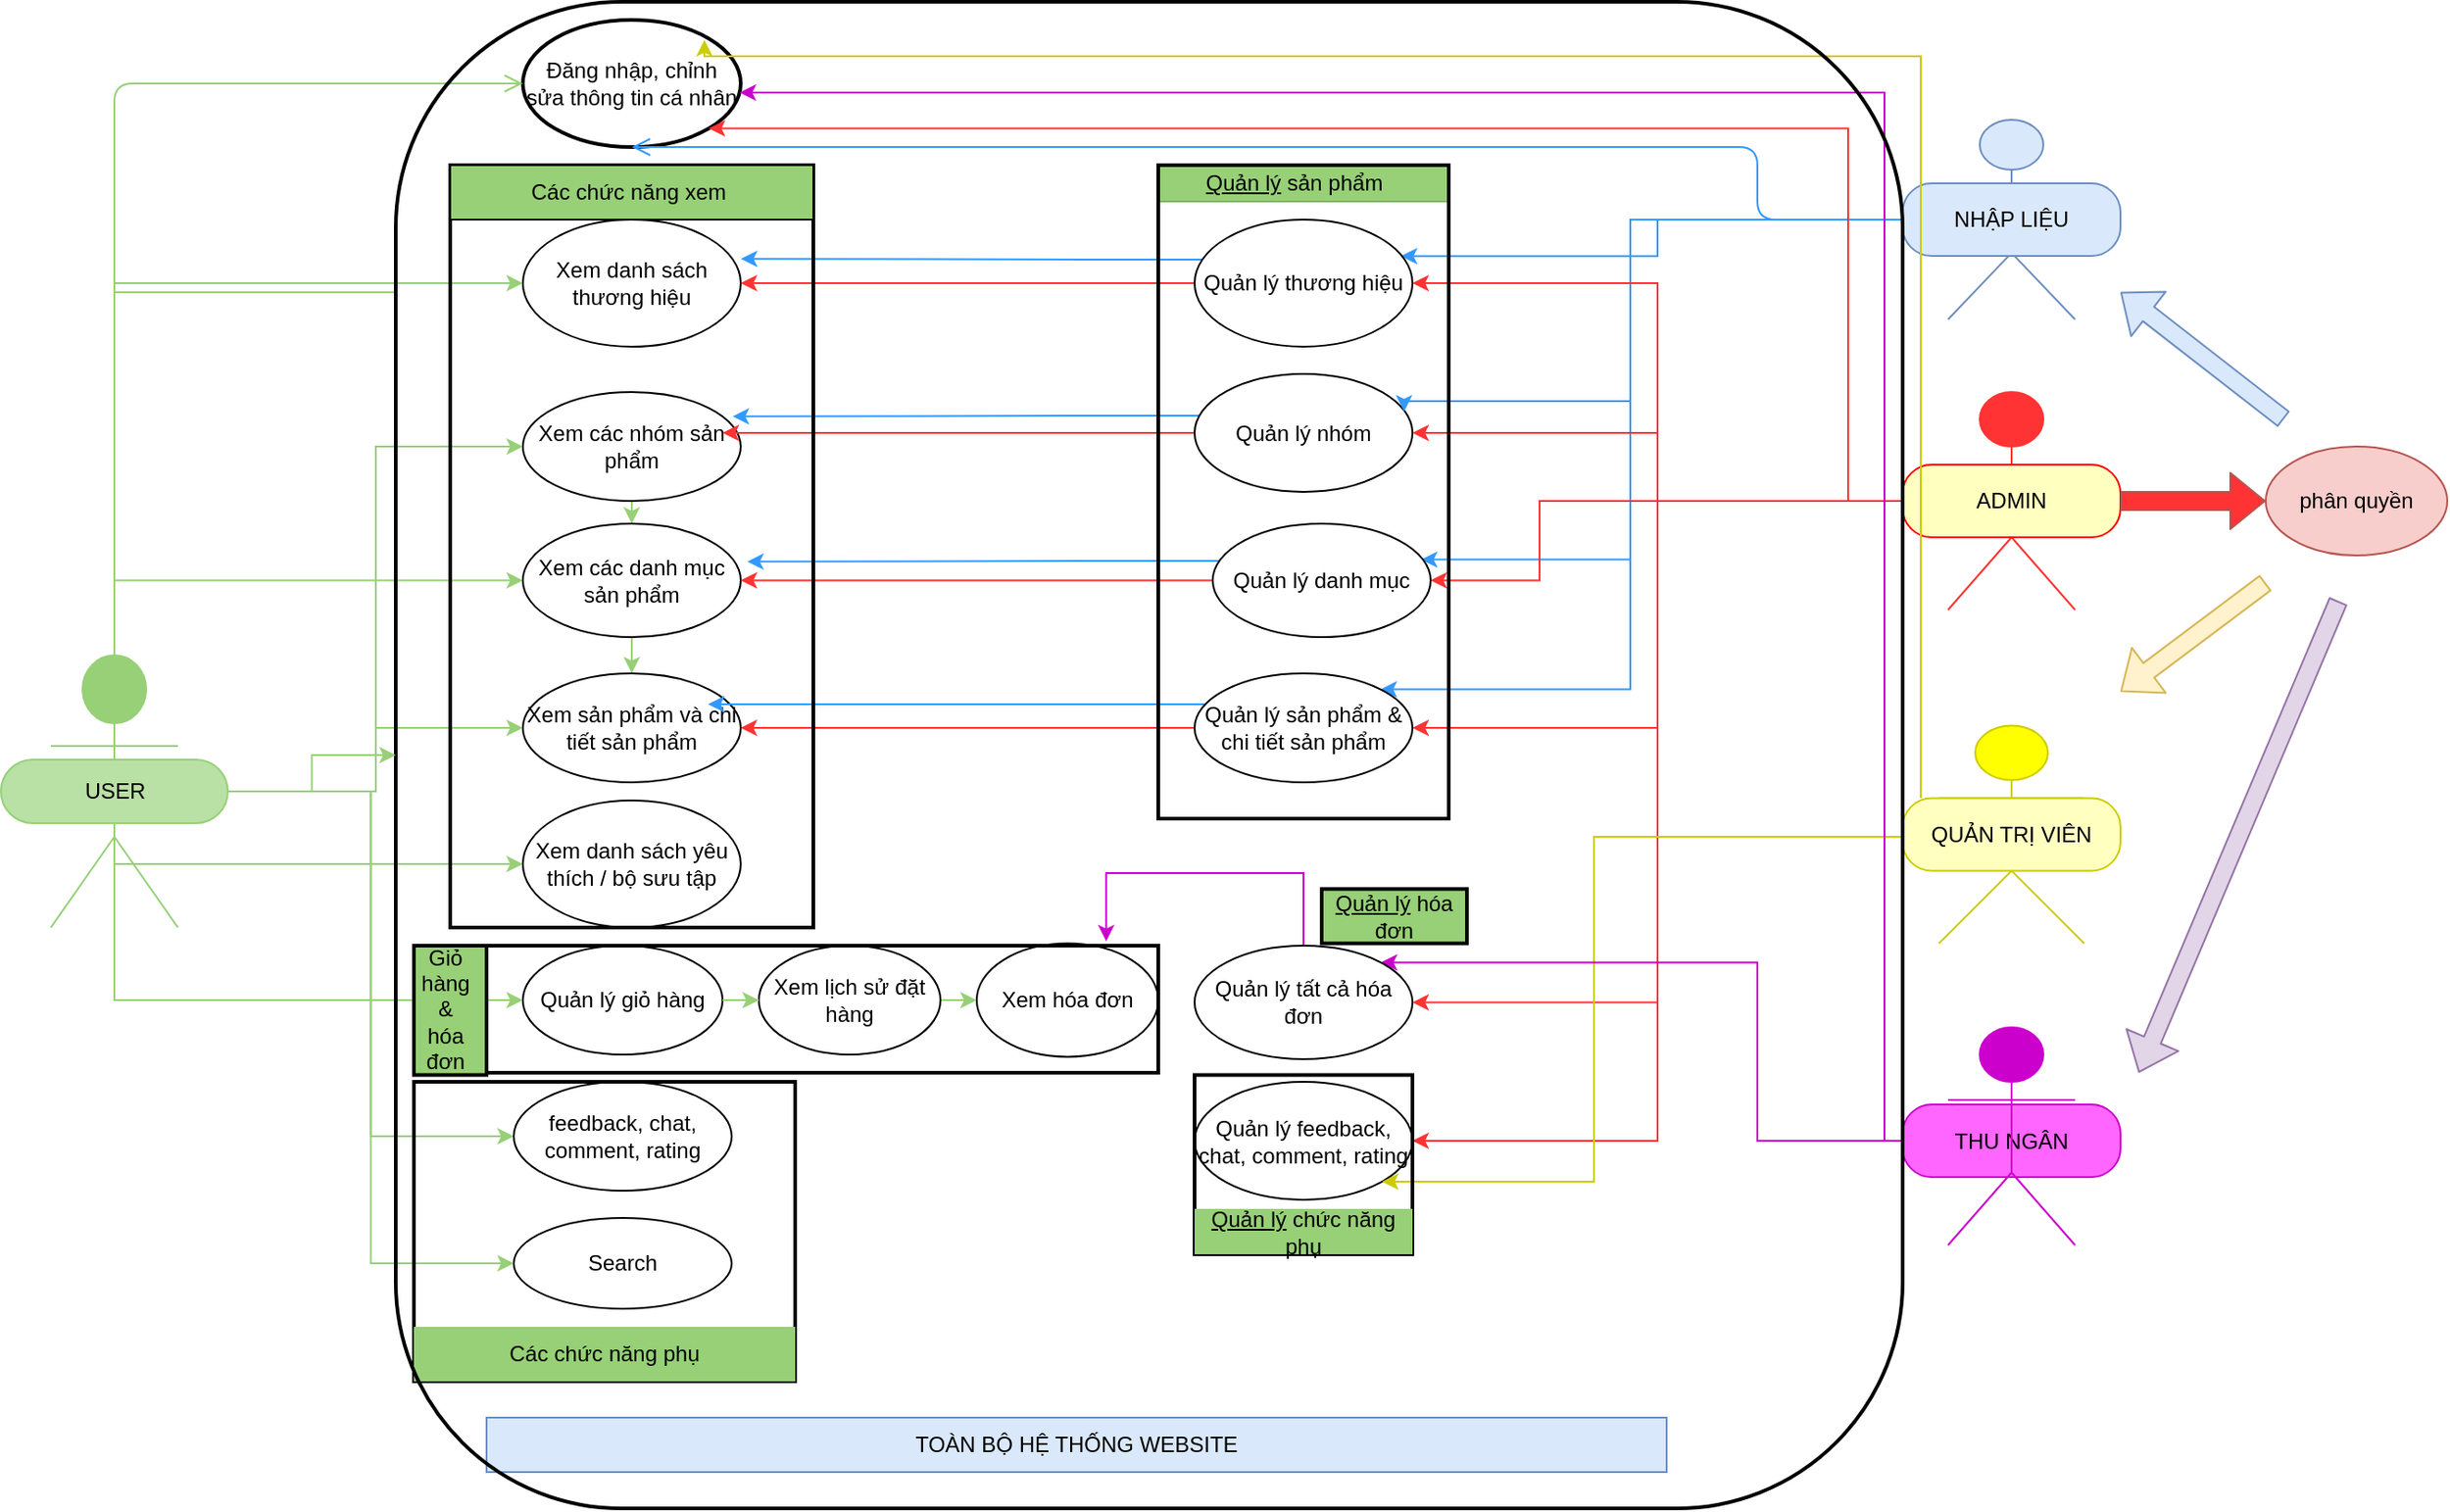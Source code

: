 <mxfile version="13.9.9" type="github">
  <diagram name="Page-1" id="58cdce13-f638-feb5-8d6f-7d28b1aa9fa0">
    <mxGraphModel dx="1730" dy="967" grid="1" gridSize="10" guides="1" tooltips="1" connect="1" arrows="1" fold="1" page="1" pageScale="1" pageWidth="1100" pageHeight="850" background="#ffffff" math="0" shadow="0">
      <root>
        <mxCell id="0" />
        <mxCell id="1" parent="0" />
        <mxCell id="YXsFgzF-AVSC5Jaa6l0Z-1" value="&lt;h1&gt;&lt;br&gt;&lt;/h1&gt;" style="shape=umlActor;verticalLabelPosition=bottom;verticalAlign=top;html=1;outlineConnect=0;strokeColor=#FF3333;fillColor=#FF3333;" parent="1" vertex="1">
          <mxGeometry x="1135" y="235" width="70" height="120" as="geometry" />
        </mxCell>
        <mxCell id="YXsFgzF-AVSC5Jaa6l0Z-2" value="Đăng nhập, chỉnh sửa thông tin cá nhân" style="ellipse;whiteSpace=wrap;html=1;strokeWidth=2;" parent="1" vertex="1">
          <mxGeometry x="350" y="30" width="120" height="70" as="geometry" />
        </mxCell>
        <mxCell id="YXsFgzF-AVSC5Jaa6l0Z-3" value="Xem danh sách thương hiệu" style="ellipse;whiteSpace=wrap;html=1;fillColor=#ffffff;gradientColor=none;" parent="1" vertex="1">
          <mxGeometry x="350" y="140" width="120" height="70" as="geometry" />
        </mxCell>
        <mxCell id="YXsFgzF-AVSC5Jaa6l0Z-47" style="edgeStyle=orthogonalEdgeStyle;rounded=0;orthogonalLoop=1;jettySize=auto;html=1;strokeColor=#97D077;" parent="1" source="YXsFgzF-AVSC5Jaa6l0Z-4" target="YXsFgzF-AVSC5Jaa6l0Z-12" edge="1">
          <mxGeometry relative="1" as="geometry" />
        </mxCell>
        <mxCell id="YXsFgzF-AVSC5Jaa6l0Z-4" value="Xem các nhóm sản phẩm" style="ellipse;whiteSpace=wrap;html=1;fillColor=#ffffff;gradientColor=none;" parent="1" vertex="1">
          <mxGeometry x="350" y="235" width="120" height="60" as="geometry" />
        </mxCell>
        <mxCell id="YXsFgzF-AVSC5Jaa6l0Z-7" value="Xem hóa đơn" style="ellipse;whiteSpace=wrap;html=1;fillColor=#ffffff;gradientColor=none;" parent="1" vertex="1">
          <mxGeometry x="600" y="538.75" width="100" height="62.5" as="geometry" />
        </mxCell>
        <mxCell id="YXsFgzF-AVSC5Jaa6l0Z-51" style="edgeStyle=orthogonalEdgeStyle;rounded=0;orthogonalLoop=1;jettySize=auto;html=1;strokeColor=#97D077;" parent="1" source="YXsFgzF-AVSC5Jaa6l0Z-6" edge="1">
          <mxGeometry relative="1" as="geometry">
            <mxPoint x="600" y="570" as="targetPoint" />
          </mxGeometry>
        </mxCell>
        <mxCell id="YXsFgzF-AVSC5Jaa6l0Z-9" value="Quản lý giỏ hàng" style="ellipse;whiteSpace=wrap;html=1;fillColor=#ffffff;gradientColor=none;" parent="1" vertex="1">
          <mxGeometry x="350" y="540" width="110" height="60" as="geometry" />
        </mxCell>
        <mxCell id="YXsFgzF-AVSC5Jaa6l0Z-49" style="edgeStyle=orthogonalEdgeStyle;rounded=0;orthogonalLoop=1;jettySize=auto;html=1;strokeColor=#97D077;" parent="1" source="YXsFgzF-AVSC5Jaa6l0Z-12" target="YXsFgzF-AVSC5Jaa6l0Z-15" edge="1">
          <mxGeometry relative="1" as="geometry" />
        </mxCell>
        <mxCell id="YXsFgzF-AVSC5Jaa6l0Z-15" value="Xem sản phẩm và chi tiết sản phẩm" style="ellipse;whiteSpace=wrap;html=1;fillColor=#ffffff;gradientColor=none;" parent="1" vertex="1">
          <mxGeometry x="350" y="390" width="120" height="60" as="geometry" />
        </mxCell>
        <mxCell id="YuwS1ptG86MKhvh3QZTZ-34" style="edgeStyle=orthogonalEdgeStyle;rounded=0;orthogonalLoop=1;jettySize=auto;html=1;entryX=0.917;entryY=0.375;entryDx=0;entryDy=0;entryPerimeter=0;strokeColor=#FF3333;" parent="1" source="YXsFgzF-AVSC5Jaa6l0Z-16" target="YXsFgzF-AVSC5Jaa6l0Z-4" edge="1">
          <mxGeometry relative="1" as="geometry" />
        </mxCell>
        <mxCell id="YuwS1ptG86MKhvh3QZTZ-45" style="edgeStyle=orthogonalEdgeStyle;rounded=0;orthogonalLoop=1;jettySize=auto;html=1;entryX=0.963;entryY=0.224;entryDx=0;entryDy=0;entryPerimeter=0;strokeColor=#3399FF;" parent="1" source="YXsFgzF-AVSC5Jaa6l0Z-16" target="YXsFgzF-AVSC5Jaa6l0Z-4" edge="1">
          <mxGeometry relative="1" as="geometry">
            <Array as="points">
              <mxPoint x="650" y="248" />
              <mxPoint x="650" y="248" />
            </Array>
          </mxGeometry>
        </mxCell>
        <mxCell id="YXsFgzF-AVSC5Jaa6l0Z-16" value="Quản lý nhóm" style="ellipse;whiteSpace=wrap;html=1;fillColor=#ffffff;gradientColor=none;" parent="1" vertex="1">
          <mxGeometry x="720" y="225" width="120" height="65" as="geometry" />
        </mxCell>
        <mxCell id="YXsFgzF-AVSC5Jaa6l0Z-20" value="Search" style="ellipse;whiteSpace=wrap;html=1;fillColor=#ffffff;gradientColor=none;" parent="1" vertex="1">
          <mxGeometry x="345" y="690" width="120" height="50" as="geometry" />
        </mxCell>
        <mxCell id="YXsFgzF-AVSC5Jaa6l0Z-22" value="Quản lý feedback, chat, comment, rating" style="ellipse;whiteSpace=wrap;html=1;fillColor=#ffffff;gradientColor=none;" parent="1" vertex="1">
          <mxGeometry x="720" y="615" width="120" height="65" as="geometry" />
        </mxCell>
        <mxCell id="YXsFgzF-AVSC5Jaa6l0Z-23" value="phân quyền" style="ellipse;whiteSpace=wrap;html=1;fillColor=#f8cecc;strokeColor=#b85450;" parent="1" vertex="1">
          <mxGeometry x="1310" y="265" width="100" height="60" as="geometry" />
        </mxCell>
        <mxCell id="YXsFgzF-AVSC5Jaa6l0Z-25" value="&lt;h1&gt;&lt;br&gt;&lt;/h1&gt;" style="shape=umlActor;verticalLabelPosition=bottom;verticalAlign=top;html=1;outlineConnect=0;gradientColor=none;strokeColor=#97D077;fillColor=#97D077;" parent="1" vertex="1">
          <mxGeometry x="90" y="380" width="70" height="150" as="geometry" />
        </mxCell>
        <mxCell id="YXsFgzF-AVSC5Jaa6l0Z-26" value="&lt;h1&gt;&lt;br&gt;&lt;/h1&gt;" style="shape=umlActor;verticalLabelPosition=bottom;verticalAlign=top;html=1;outlineConnect=0;fillColor=#dae8fc;strokeColor=#6c8ebf;" parent="1" vertex="1">
          <mxGeometry x="1135" y="85" width="70" height="110" as="geometry" />
        </mxCell>
        <mxCell id="YXsFgzF-AVSC5Jaa6l0Z-28" value="&lt;h1&gt;&lt;br&gt;&lt;/h1&gt;" style="shape=umlActor;verticalLabelPosition=bottom;verticalAlign=top;html=1;outlineConnect=0;gradientColor=none;fillColor=#FFFF00;strokeColor=#CCCC00;fontColor=#CCCC00;" parent="1" vertex="1">
          <mxGeometry x="1130" y="418.75" width="80" height="120" as="geometry" />
        </mxCell>
        <mxCell id="YXsFgzF-AVSC5Jaa6l0Z-39" style="edgeStyle=orthogonalEdgeStyle;rounded=0;orthogonalLoop=1;jettySize=auto;html=1;strokeColor=#97D077;" parent="1" source="YuwS1ptG86MKhvh3QZTZ-72" target="YXsFgzF-AVSC5Jaa6l0Z-3" edge="1">
          <mxGeometry relative="1" as="geometry">
            <Array as="points">
              <mxPoint x="125" y="180" />
            </Array>
          </mxGeometry>
        </mxCell>
        <mxCell id="YXsFgzF-AVSC5Jaa6l0Z-41" style="edgeStyle=orthogonalEdgeStyle;rounded=0;orthogonalLoop=1;jettySize=auto;html=1;entryX=0;entryY=0.5;entryDx=0;entryDy=0;strokeColor=#97D077;" parent="1" source="YXsFgzF-AVSC5Jaa6l0Z-33" target="YXsFgzF-AVSC5Jaa6l0Z-4" edge="1">
          <mxGeometry relative="1" as="geometry">
            <Array as="points">
              <mxPoint x="269" y="455" />
              <mxPoint x="269" y="265" />
            </Array>
          </mxGeometry>
        </mxCell>
        <mxCell id="YXsFgzF-AVSC5Jaa6l0Z-46" style="edgeStyle=orthogonalEdgeStyle;rounded=0;orthogonalLoop=1;jettySize=auto;html=1;entryX=0;entryY=0.5;entryDx=0;entryDy=0;strokeColor=#97D077;" parent="1" source="YXsFgzF-AVSC5Jaa6l0Z-33" target="YXsFgzF-AVSC5Jaa6l0Z-11" edge="1">
          <mxGeometry relative="1" as="geometry" />
        </mxCell>
        <mxCell id="YXsFgzF-AVSC5Jaa6l0Z-50" style="edgeStyle=orthogonalEdgeStyle;rounded=0;orthogonalLoop=1;jettySize=auto;html=1;entryX=0;entryY=0.5;entryDx=0;entryDy=0;strokeColor=#97D077;" parent="1" source="YXsFgzF-AVSC5Jaa6l0Z-33" target="YXsFgzF-AVSC5Jaa6l0Z-20" edge="1">
          <mxGeometry relative="1" as="geometry" />
        </mxCell>
        <mxCell id="YXsFgzF-AVSC5Jaa6l0Z-68" style="edgeStyle=orthogonalEdgeStyle;rounded=0;orthogonalLoop=1;jettySize=auto;html=1;strokeColor=#97D077;" parent="1" source="YXsFgzF-AVSC5Jaa6l0Z-33" edge="1">
          <mxGeometry relative="1" as="geometry">
            <mxPoint x="350" y="570" as="targetPoint" />
            <Array as="points">
              <mxPoint x="125" y="570" />
            </Array>
          </mxGeometry>
        </mxCell>
        <mxCell id="YXsFgzF-AVSC5Jaa6l0Z-75" style="edgeStyle=orthogonalEdgeStyle;rounded=0;orthogonalLoop=1;jettySize=auto;html=1;entryX=0;entryY=0.5;entryDx=0;entryDy=0;fontColor=#FF00FF;strokeColor=#97D077;" parent="1" source="YXsFgzF-AVSC5Jaa6l0Z-33" target="YXsFgzF-AVSC5Jaa6l0Z-12" edge="1">
          <mxGeometry relative="1" as="geometry">
            <Array as="points">
              <mxPoint x="125" y="339" />
            </Array>
          </mxGeometry>
        </mxCell>
        <mxCell id="YuwS1ptG86MKhvh3QZTZ-40" style="edgeStyle=orthogonalEdgeStyle;rounded=0;orthogonalLoop=1;jettySize=auto;html=1;entryX=0;entryY=0.5;entryDx=0;entryDy=0;strokeColor=#97D077;" parent="1" source="YXsFgzF-AVSC5Jaa6l0Z-33" target="YXsFgzF-AVSC5Jaa6l0Z-15" edge="1">
          <mxGeometry relative="1" as="geometry">
            <Array as="points">
              <mxPoint x="269" y="455" />
              <mxPoint x="269" y="420" />
            </Array>
          </mxGeometry>
        </mxCell>
        <mxCell id="YXsFgzF-AVSC5Jaa6l0Z-33" value="USER" style="rounded=1;whiteSpace=wrap;html=1;arcSize=50;fontColor=#000000;strokeColor=#97D077;fillColor=#B9E0A5;" parent="1" vertex="1">
          <mxGeometry x="62.5" y="437.5" width="125" height="35" as="geometry" />
        </mxCell>
        <mxCell id="YXsFgzF-AVSC5Jaa6l0Z-34" value="" style="edgeStyle=orthogonalEdgeStyle;html=1;verticalAlign=bottom;endArrow=open;endSize=8;entryX=0;entryY=0.5;entryDx=0;entryDy=0;strokeColor=#97D077;" parent="1" source="YXsFgzF-AVSC5Jaa6l0Z-33" target="YXsFgzF-AVSC5Jaa6l0Z-2" edge="1">
          <mxGeometry relative="1" as="geometry">
            <mxPoint x="330" y="90" as="targetPoint" />
            <Array as="points">
              <mxPoint x="125" y="65" />
            </Array>
          </mxGeometry>
        </mxCell>
        <mxCell id="YuwS1ptG86MKhvh3QZTZ-38" style="edgeStyle=orthogonalEdgeStyle;rounded=0;orthogonalLoop=1;jettySize=auto;html=1;entryX=0.947;entryY=0.287;entryDx=0;entryDy=0;entryPerimeter=0;strokeColor=#3399FF;" parent="1" source="YXsFgzF-AVSC5Jaa6l0Z-54" target="YXsFgzF-AVSC5Jaa6l0Z-13" edge="1">
          <mxGeometry relative="1" as="geometry" />
        </mxCell>
        <mxCell id="YuwS1ptG86MKhvh3QZTZ-39" style="edgeStyle=orthogonalEdgeStyle;rounded=0;orthogonalLoop=1;jettySize=auto;html=1;entryX=0.962;entryY=0.319;entryDx=0;entryDy=0;entryPerimeter=0;strokeColor=#3399FF;" parent="1" source="YXsFgzF-AVSC5Jaa6l0Z-54" target="YXsFgzF-AVSC5Jaa6l0Z-16" edge="1">
          <mxGeometry relative="1" as="geometry">
            <Array as="points">
              <mxPoint x="960" y="140" />
              <mxPoint x="960" y="240" />
              <mxPoint x="835" y="240" />
            </Array>
          </mxGeometry>
        </mxCell>
        <mxCell id="YuwS1ptG86MKhvh3QZTZ-42" style="edgeStyle=orthogonalEdgeStyle;rounded=0;orthogonalLoop=1;jettySize=auto;html=1;entryX=0.956;entryY=0.317;entryDx=0;entryDy=0;entryPerimeter=0;strokeColor=#3399FF;" parent="1" source="YXsFgzF-AVSC5Jaa6l0Z-54" target="YXsFgzF-AVSC5Jaa6l0Z-17" edge="1">
          <mxGeometry relative="1" as="geometry">
            <Array as="points">
              <mxPoint x="960" y="140" />
              <mxPoint x="960" y="327" />
            </Array>
          </mxGeometry>
        </mxCell>
        <mxCell id="YuwS1ptG86MKhvh3QZTZ-43" style="edgeStyle=orthogonalEdgeStyle;rounded=0;orthogonalLoop=1;jettySize=auto;html=1;entryX=1;entryY=0;entryDx=0;entryDy=0;strokeColor=#3399FF;" parent="1" source="YXsFgzF-AVSC5Jaa6l0Z-54" target="YXsFgzF-AVSC5Jaa6l0Z-18" edge="1">
          <mxGeometry relative="1" as="geometry">
            <Array as="points">
              <mxPoint x="960" y="140" />
              <mxPoint x="960" y="399" />
            </Array>
          </mxGeometry>
        </mxCell>
        <mxCell id="YXsFgzF-AVSC5Jaa6l0Z-54" value="NHẬP LIỆU" style="rounded=1;whiteSpace=wrap;html=1;arcSize=40;fillColor=#dae8fc;strokeColor=#6c8ebf;" parent="1" vertex="1">
          <mxGeometry x="1110" y="120" width="120" height="40" as="geometry" />
        </mxCell>
        <mxCell id="YXsFgzF-AVSC5Jaa6l0Z-55" value="" style="edgeStyle=orthogonalEdgeStyle;html=1;verticalAlign=bottom;endArrow=open;endSize=8;entryX=0.5;entryY=1;entryDx=0;entryDy=0;strokeColor=#3399FF;" parent="1" source="YXsFgzF-AVSC5Jaa6l0Z-54" target="YXsFgzF-AVSC5Jaa6l0Z-2" edge="1">
          <mxGeometry relative="1" as="geometry">
            <mxPoint x="830" y="140" as="targetPoint" />
            <Array as="points">
              <mxPoint x="1030" y="100" />
            </Array>
          </mxGeometry>
        </mxCell>
        <mxCell id="YuwS1ptG86MKhvh3QZTZ-24" style="edgeStyle=orthogonalEdgeStyle;rounded=0;orthogonalLoop=1;jettySize=auto;html=1;entryX=1;entryY=1;entryDx=0;entryDy=0;strokeColor=#FF3333;" parent="1" source="YXsFgzF-AVSC5Jaa6l0Z-72" target="YXsFgzF-AVSC5Jaa6l0Z-2" edge="1">
          <mxGeometry relative="1" as="geometry">
            <Array as="points">
              <mxPoint x="1080" y="89" />
            </Array>
          </mxGeometry>
        </mxCell>
        <mxCell id="YuwS1ptG86MKhvh3QZTZ-25" style="edgeStyle=orthogonalEdgeStyle;rounded=0;orthogonalLoop=1;jettySize=auto;html=1;entryX=1;entryY=0.5;entryDx=0;entryDy=0;strokeColor=#FF3333;" parent="1" source="YXsFgzF-AVSC5Jaa6l0Z-72" target="YXsFgzF-AVSC5Jaa6l0Z-13" edge="1">
          <mxGeometry relative="1" as="geometry" />
        </mxCell>
        <mxCell id="YuwS1ptG86MKhvh3QZTZ-26" style="edgeStyle=orthogonalEdgeStyle;rounded=0;orthogonalLoop=1;jettySize=auto;html=1;entryX=1;entryY=0.5;entryDx=0;entryDy=0;strokeColor=#FF3333;" parent="1" source="YXsFgzF-AVSC5Jaa6l0Z-72" target="YXsFgzF-AVSC5Jaa6l0Z-16" edge="1">
          <mxGeometry relative="1" as="geometry" />
        </mxCell>
        <mxCell id="YuwS1ptG86MKhvh3QZTZ-27" style="edgeStyle=orthogonalEdgeStyle;rounded=0;orthogonalLoop=1;jettySize=auto;html=1;entryX=1;entryY=0.5;entryDx=0;entryDy=0;strokeColor=#FF3333;" parent="1" source="YXsFgzF-AVSC5Jaa6l0Z-72" target="YXsFgzF-AVSC5Jaa6l0Z-17" edge="1">
          <mxGeometry relative="1" as="geometry">
            <Array as="points">
              <mxPoint x="910" y="295" />
              <mxPoint x="910" y="339" />
            </Array>
          </mxGeometry>
        </mxCell>
        <mxCell id="YuwS1ptG86MKhvh3QZTZ-28" style="edgeStyle=orthogonalEdgeStyle;rounded=0;orthogonalLoop=1;jettySize=auto;html=1;entryX=1;entryY=0.5;entryDx=0;entryDy=0;strokeColor=#FF3333;" parent="1" source="YXsFgzF-AVSC5Jaa6l0Z-72" target="YXsFgzF-AVSC5Jaa6l0Z-18" edge="1">
          <mxGeometry relative="1" as="geometry" />
        </mxCell>
        <mxCell id="YuwS1ptG86MKhvh3QZTZ-29" style="edgeStyle=orthogonalEdgeStyle;rounded=0;orthogonalLoop=1;jettySize=auto;html=1;entryX=1;entryY=0.5;entryDx=0;entryDy=0;strokeColor=#FF3333;" parent="1" source="YXsFgzF-AVSC5Jaa6l0Z-72" target="YXsFgzF-AVSC5Jaa6l0Z-21" edge="1">
          <mxGeometry relative="1" as="geometry" />
        </mxCell>
        <mxCell id="YuwS1ptG86MKhvh3QZTZ-30" style="edgeStyle=orthogonalEdgeStyle;rounded=0;orthogonalLoop=1;jettySize=auto;html=1;entryX=1;entryY=0.5;entryDx=0;entryDy=0;strokeColor=#FF3333;" parent="1" source="YXsFgzF-AVSC5Jaa6l0Z-72" target="YXsFgzF-AVSC5Jaa6l0Z-22" edge="1">
          <mxGeometry relative="1" as="geometry" />
        </mxCell>
        <mxCell id="YXsFgzF-AVSC5Jaa6l0Z-72" value="ADMIN" style="rounded=1;whiteSpace=wrap;html=1;arcSize=40;fontColor=#000000;fillColor=#ffffc0;strokeColor=#ff0000;" parent="1" vertex="1">
          <mxGeometry x="1110" y="275" width="120" height="40" as="geometry" />
        </mxCell>
        <mxCell id="YXsFgzF-AVSC5Jaa6l0Z-97" style="edgeStyle=orthogonalEdgeStyle;rounded=0;orthogonalLoop=1;jettySize=auto;html=1;fontColor=#FF00FF;strokeColor=#CCCC00;" parent="1" source="YXsFgzF-AVSC5Jaa6l0Z-76" target="YXsFgzF-AVSC5Jaa6l0Z-22" edge="1">
          <mxGeometry relative="1" as="geometry">
            <Array as="points">
              <mxPoint x="940" y="480" />
              <mxPoint x="940" y="670" />
            </Array>
          </mxGeometry>
        </mxCell>
        <mxCell id="YXsFgzF-AVSC5Jaa6l0Z-99" style="edgeStyle=orthogonalEdgeStyle;rounded=0;orthogonalLoop=1;jettySize=auto;html=1;strokeColor=#CCCC00;fontColor=#FF00FF;" parent="1" source="YXsFgzF-AVSC5Jaa6l0Z-76" edge="1">
          <mxGeometry relative="1" as="geometry">
            <Array as="points">
              <mxPoint x="1120" y="50" />
              <mxPoint x="450" y="50" />
            </Array>
            <mxPoint x="450" y="41" as="targetPoint" />
          </mxGeometry>
        </mxCell>
        <mxCell id="YXsFgzF-AVSC5Jaa6l0Z-76" value="QUẢN TRỊ VIÊN" style="rounded=1;whiteSpace=wrap;html=1;arcSize=40;fontColor=#000000;fillColor=#ffffc0;strokeColor=#CCCC00;" parent="1" vertex="1">
          <mxGeometry x="1110" y="458.75" width="120" height="40" as="geometry" />
        </mxCell>
        <mxCell id="YuwS1ptG86MKhvh3QZTZ-41" style="edgeStyle=orthogonalEdgeStyle;rounded=0;orthogonalLoop=1;jettySize=auto;html=1;entryX=1;entryY=0;entryDx=0;entryDy=0;strokeColor=#CC00CC;" parent="1" source="YXsFgzF-AVSC5Jaa6l0Z-78" target="YXsFgzF-AVSC5Jaa6l0Z-21" edge="1">
          <mxGeometry relative="1" as="geometry">
            <Array as="points">
              <mxPoint x="1030" y="549" />
            </Array>
          </mxGeometry>
        </mxCell>
        <mxCell id="YXsFgzF-AVSC5Jaa6l0Z-78" value="THU NGÂN" style="rounded=1;whiteSpace=wrap;html=1;arcSize=40;fontColor=#000000;strokeColor=#CC00CC;fillColor=#FF66FF;" parent="1" vertex="1">
          <mxGeometry x="1110" y="627.5" width="120" height="40" as="geometry" />
        </mxCell>
        <mxCell id="YXsFgzF-AVSC5Jaa6l0Z-29" value="&lt;h1&gt;&lt;br&gt;&lt;/h1&gt;" style="shape=umlActor;verticalLabelPosition=bottom;verticalAlign=top;html=1;outlineConnect=0;gradientColor=none;fontColor=#FF00FF;strokeColor=#CC00CC;fillColor=#CC00CC;" parent="1" vertex="1">
          <mxGeometry x="1135" y="585" width="70" height="120" as="geometry" />
        </mxCell>
        <mxCell id="YXsFgzF-AVSC5Jaa6l0Z-101" style="edgeStyle=orthogonalEdgeStyle;rounded=0;orthogonalLoop=1;jettySize=auto;html=1;fontColor=#FF00FF;strokeColor=#CC00CC;" parent="1" source="YXsFgzF-AVSC5Jaa6l0Z-78" target="YXsFgzF-AVSC5Jaa6l0Z-2" edge="1">
          <mxGeometry relative="1" as="geometry">
            <mxPoint x="1060" y="760.0" as="sourcePoint" />
            <mxPoint x="464.21" y="70.0" as="targetPoint" />
            <Array as="points">
              <mxPoint x="1100" y="648" />
              <mxPoint x="1100" y="70" />
            </Array>
          </mxGeometry>
        </mxCell>
        <mxCell id="YuwS1ptG86MKhvh3QZTZ-33" style="edgeStyle=orthogonalEdgeStyle;rounded=0;orthogonalLoop=1;jettySize=auto;html=1;entryX=1;entryY=0.5;entryDx=0;entryDy=0;strokeColor=#FF3333;" parent="1" source="YXsFgzF-AVSC5Jaa6l0Z-13" target="YXsFgzF-AVSC5Jaa6l0Z-3" edge="1">
          <mxGeometry relative="1" as="geometry" />
        </mxCell>
        <mxCell id="YuwS1ptG86MKhvh3QZTZ-44" style="edgeStyle=orthogonalEdgeStyle;rounded=0;orthogonalLoop=1;jettySize=auto;html=1;entryX=1.001;entryY=0.308;entryDx=0;entryDy=0;entryPerimeter=0;strokeColor=#3399FF;" parent="1" source="YXsFgzF-AVSC5Jaa6l0Z-13" target="YXsFgzF-AVSC5Jaa6l0Z-3" edge="1">
          <mxGeometry relative="1" as="geometry">
            <Array as="points">
              <mxPoint x="660" y="162" />
              <mxPoint x="660" y="162" />
            </Array>
          </mxGeometry>
        </mxCell>
        <mxCell id="YXsFgzF-AVSC5Jaa6l0Z-13" value="Quản lý thương hiệu" style="ellipse;whiteSpace=wrap;html=1;fillColor=#ffffff;gradientColor=none;" parent="1" vertex="1">
          <mxGeometry x="720" y="140" width="120" height="70" as="geometry" />
        </mxCell>
        <mxCell id="YXsFgzF-AVSC5Jaa6l0Z-12" value="Xem các danh mục sản phẩm" style="ellipse;whiteSpace=wrap;html=1;fillColor=#ffffff;gradientColor=none;" parent="1" vertex="1">
          <mxGeometry x="350" y="307.5" width="120" height="62.5" as="geometry" />
        </mxCell>
        <mxCell id="YuwS1ptG86MKhvh3QZTZ-9" style="edgeStyle=orthogonalEdgeStyle;rounded=0;orthogonalLoop=1;jettySize=auto;html=1;entryX=0;entryY=0.5;entryDx=0;entryDy=0;strokeColor=#97D077;" parent="1" source="YXsFgzF-AVSC5Jaa6l0Z-33" target="YXsFgzF-AVSC5Jaa6l0Z-8" edge="1">
          <mxGeometry relative="1" as="geometry">
            <mxPoint x="200.0" y="160" as="sourcePoint" />
            <mxPoint x="180.0" y="475" as="targetPoint" />
            <Array as="points">
              <mxPoint x="125" y="495" />
            </Array>
          </mxGeometry>
        </mxCell>
        <mxCell id="YuwS1ptG86MKhvh3QZTZ-35" style="edgeStyle=orthogonalEdgeStyle;rounded=0;orthogonalLoop=1;jettySize=auto;html=1;entryX=1;entryY=0.5;entryDx=0;entryDy=0;strokeColor=#FF3333;" parent="1" source="YXsFgzF-AVSC5Jaa6l0Z-17" target="YXsFgzF-AVSC5Jaa6l0Z-12" edge="1">
          <mxGeometry relative="1" as="geometry" />
        </mxCell>
        <mxCell id="YuwS1ptG86MKhvh3QZTZ-46" style="edgeStyle=orthogonalEdgeStyle;rounded=0;orthogonalLoop=1;jettySize=auto;html=1;entryX=1.03;entryY=0.335;entryDx=0;entryDy=0;entryPerimeter=0;strokeColor=#3399FF;" parent="1" source="YXsFgzF-AVSC5Jaa6l0Z-17" target="YXsFgzF-AVSC5Jaa6l0Z-12" edge="1">
          <mxGeometry relative="1" as="geometry">
            <Array as="points">
              <mxPoint x="660" y="328" />
              <mxPoint x="660" y="328" />
            </Array>
          </mxGeometry>
        </mxCell>
        <mxCell id="YXsFgzF-AVSC5Jaa6l0Z-17" value="Quản lý danh mục" style="ellipse;whiteSpace=wrap;html=1;fillColor=#ffffff;gradientColor=none;" parent="1" vertex="1">
          <mxGeometry x="730" y="307.5" width="120" height="62.5" as="geometry" />
        </mxCell>
        <mxCell id="YuwS1ptG86MKhvh3QZTZ-36" style="edgeStyle=orthogonalEdgeStyle;rounded=0;orthogonalLoop=1;jettySize=auto;html=1;strokeColor=#FF3333;" parent="1" source="YXsFgzF-AVSC5Jaa6l0Z-18" target="YXsFgzF-AVSC5Jaa6l0Z-15" edge="1">
          <mxGeometry relative="1" as="geometry" />
        </mxCell>
        <mxCell id="YuwS1ptG86MKhvh3QZTZ-47" style="edgeStyle=orthogonalEdgeStyle;rounded=0;orthogonalLoop=1;jettySize=auto;html=1;strokeColor=#3399FF;" parent="1" source="YXsFgzF-AVSC5Jaa6l0Z-18" edge="1">
          <mxGeometry relative="1" as="geometry">
            <mxPoint x="452" y="407" as="targetPoint" />
            <Array as="points">
              <mxPoint x="452" y="407" />
            </Array>
          </mxGeometry>
        </mxCell>
        <mxCell id="YXsFgzF-AVSC5Jaa6l0Z-18" value="Quản lý sản phẩm &amp;amp; chi tiết sản phẩm" style="ellipse;whiteSpace=wrap;html=1;fillColor=#ffffff;gradientColor=none;" parent="1" vertex="1">
          <mxGeometry x="720" y="390" width="120" height="60" as="geometry" />
        </mxCell>
        <mxCell id="YXsFgzF-AVSC5Jaa6l0Z-8" value="Xem danh sách yêu thích / bộ sưu tập" style="ellipse;whiteSpace=wrap;html=1;fillColor=#ffffff;gradientColor=none;" parent="1" vertex="1">
          <mxGeometry x="350" y="460" width="120" height="70" as="geometry" />
        </mxCell>
        <mxCell id="YXsFgzF-AVSC5Jaa6l0Z-11" value="feedback, chat, comment, rating" style="ellipse;whiteSpace=wrap;html=1;fillColor=#ffffff;gradientColor=none;" parent="1" vertex="1">
          <mxGeometry x="345" y="615" width="120" height="60" as="geometry" />
        </mxCell>
        <mxCell id="YXsFgzF-AVSC5Jaa6l0Z-6" value="Xem lịch sử đặt hàng" style="ellipse;whiteSpace=wrap;html=1;fillColor=#ffffff;gradientColor=none;" parent="1" vertex="1">
          <mxGeometry x="480" y="540" width="100" height="60" as="geometry" />
        </mxCell>
        <mxCell id="YuwS1ptG86MKhvh3QZTZ-17" style="edgeStyle=orthogonalEdgeStyle;rounded=0;orthogonalLoop=1;jettySize=auto;html=1;strokeColor=#97D077;" parent="1" source="YXsFgzF-AVSC5Jaa6l0Z-9" target="YXsFgzF-AVSC5Jaa6l0Z-6" edge="1">
          <mxGeometry relative="1" as="geometry">
            <mxPoint x="630" y="575" as="targetPoint" />
            <mxPoint x="470" y="575" as="sourcePoint" />
          </mxGeometry>
        </mxCell>
        <mxCell id="YuwS1ptG86MKhvh3QZTZ-48" style="edgeStyle=orthogonalEdgeStyle;rounded=0;orthogonalLoop=1;jettySize=auto;html=1;entryX=0.713;entryY=-0.019;entryDx=0;entryDy=0;entryPerimeter=0;strokeColor=#CC00CC;" parent="1" source="YXsFgzF-AVSC5Jaa6l0Z-21" target="YXsFgzF-AVSC5Jaa6l0Z-7" edge="1">
          <mxGeometry relative="1" as="geometry">
            <Array as="points">
              <mxPoint x="780" y="500" />
              <mxPoint x="671" y="500" />
            </Array>
          </mxGeometry>
        </mxCell>
        <mxCell id="YXsFgzF-AVSC5Jaa6l0Z-21" value="Quản lý tất cả hóa đơn" style="ellipse;whiteSpace=wrap;html=1;fillColor=#ffffff;gradientColor=none;" parent="1" vertex="1">
          <mxGeometry x="720" y="540" width="120" height="62.5" as="geometry" />
        </mxCell>
        <mxCell id="YuwS1ptG86MKhvh3QZTZ-52" value="" style="verticalLabelPosition=bottom;verticalAlign=top;html=1;shape=mxgraph.basic.rect;fillColor2=none;strokeWidth=1;size=20;indent=5;strokeColor=#82B366;fillColor=#97D077;" parent="1" vertex="1">
          <mxGeometry x="700" y="110" width="160" height="20" as="geometry" />
        </mxCell>
        <mxCell id="YuwS1ptG86MKhvh3QZTZ-53" value="" style="verticalLabelPosition=bottom;verticalAlign=top;html=1;shape=mxgraph.basic.rect;fillColor2=none;strokeWidth=2;size=20;indent=5;fillColor=none;" parent="1" vertex="1">
          <mxGeometry x="700" y="110" width="160" height="360" as="geometry" />
        </mxCell>
        <mxCell id="YuwS1ptG86MKhvh3QZTZ-54" value="" style="verticalLabelPosition=bottom;verticalAlign=top;html=1;shape=mxgraph.basic.rect;fillColor2=none;strokeWidth=2;size=20;indent=5;fillColor=none;" parent="1" vertex="1">
          <mxGeometry x="310" y="110" width="200" height="420" as="geometry" />
        </mxCell>
        <mxCell id="YuwS1ptG86MKhvh3QZTZ-56" value="" style="verticalLabelPosition=bottom;verticalAlign=top;html=1;shape=mxgraph.basic.rect;fillColor2=none;strokeWidth=1;size=20;indent=5;fillColor=#97D077;" parent="1" vertex="1">
          <mxGeometry x="310" y="110" width="200" height="30" as="geometry" />
        </mxCell>
        <mxCell id="YuwS1ptG86MKhvh3QZTZ-57" value="Các chức năng xem&amp;nbsp;" style="text;html=1;strokeColor=none;fillColor=none;align=center;verticalAlign=middle;whiteSpace=wrap;rounded=0;" parent="1" vertex="1">
          <mxGeometry x="330" y="115" width="160" height="20" as="geometry" />
        </mxCell>
        <mxCell id="YuwS1ptG86MKhvh3QZTZ-58" value="&lt;u&gt;Quản lý&lt;/u&gt; sản phẩm" style="text;html=1;strokeColor=none;fillColor=none;align=center;verticalAlign=middle;whiteSpace=wrap;rounded=0;" parent="1" vertex="1">
          <mxGeometry x="710" y="110" width="130" height="20" as="geometry" />
        </mxCell>
        <mxCell id="YuwS1ptG86MKhvh3QZTZ-59" value="" style="rounded=0;whiteSpace=wrap;html=1;fillColor=none;strokeWidth=2;" parent="1" vertex="1">
          <mxGeometry x="290" y="540" width="410" height="70" as="geometry" />
        </mxCell>
        <mxCell id="YuwS1ptG86MKhvh3QZTZ-60" value="" style="rounded=0;whiteSpace=wrap;html=1;strokeColor=#000000;strokeWidth=2;fillColor=#97D077;" parent="1" vertex="1">
          <mxGeometry x="290" y="540" width="40" height="71.25" as="geometry" />
        </mxCell>
        <mxCell id="YuwS1ptG86MKhvh3QZTZ-61" value="Giỏ hàng &amp;amp; hóa đơn" style="text;html=1;strokeColor=none;fillColor=none;align=center;verticalAlign=middle;whiteSpace=wrap;rounded=0;" parent="1" vertex="1">
          <mxGeometry x="305" y="540" width="5" height="70" as="geometry" />
        </mxCell>
        <mxCell id="YuwS1ptG86MKhvh3QZTZ-64" value="&lt;u&gt;Quản lý&lt;/u&gt; hóa đơn" style="text;html=1;align=center;verticalAlign=middle;whiteSpace=wrap;rounded=0;fillColor=#97D077;strokeColor=#000000;strokeWidth=2;" parent="1" vertex="1">
          <mxGeometry x="790" y="508.75" width="80" height="30" as="geometry" />
        </mxCell>
        <mxCell id="YuwS1ptG86MKhvh3QZTZ-65" value="" style="rounded=0;whiteSpace=wrap;html=1;strokeColor=#000000;strokeWidth=2;fillColor=none;" parent="1" vertex="1">
          <mxGeometry x="290" y="615" width="210" height="165" as="geometry" />
        </mxCell>
        <mxCell id="YuwS1ptG86MKhvh3QZTZ-67" value="Các chức năng phụ" style="text;html=1;strokeColor=none;align=center;verticalAlign=middle;whiteSpace=wrap;rounded=0;fillColor=#97D077;" parent="1" vertex="1">
          <mxGeometry x="290" y="750" width="210" height="30" as="geometry" />
        </mxCell>
        <mxCell id="YuwS1ptG86MKhvh3QZTZ-68" value="" style="rounded=0;whiteSpace=wrap;html=1;strokeColor=#000000;strokeWidth=2;fillColor=none;" parent="1" vertex="1">
          <mxGeometry x="720" y="611.25" width="120" height="98.75" as="geometry" />
        </mxCell>
        <mxCell id="YuwS1ptG86MKhvh3QZTZ-69" value="&lt;u&gt;Quản lý&lt;/u&gt; chức năng phụ" style="text;html=1;strokeColor=none;align=center;verticalAlign=middle;whiteSpace=wrap;rounded=0;fillColor=#97D077;" parent="1" vertex="1">
          <mxGeometry x="720" y="685" width="120" height="25" as="geometry" />
        </mxCell>
        <mxCell id="YuwS1ptG86MKhvh3QZTZ-73" value="TOÀN BỘ HỆ THỐNG WEBSITE" style="text;html=1;strokeColor=#6c8ebf;fillColor=#dae8fc;align=center;verticalAlign=middle;whiteSpace=wrap;rounded=0;" parent="1" vertex="1">
          <mxGeometry x="330" y="800" width="650" height="30" as="geometry" />
        </mxCell>
        <mxCell id="YuwS1ptG86MKhvh3QZTZ-79" value="" style="shape=flexArrow;endArrow=classic;html=1;strokeColor=#6c8ebf;fillColor=#dae8fc;" parent="1" edge="1">
          <mxGeometry width="50" height="50" relative="1" as="geometry">
            <mxPoint x="1320" y="250" as="sourcePoint" />
            <mxPoint x="1230" y="180" as="targetPoint" />
          </mxGeometry>
        </mxCell>
        <mxCell id="YuwS1ptG86MKhvh3QZTZ-80" value="" style="shape=flexArrow;endArrow=classic;html=1;strokeColor=#d6b656;fillColor=#fff2cc;" parent="1" edge="1">
          <mxGeometry width="50" height="50" relative="1" as="geometry">
            <mxPoint x="1310" y="340" as="sourcePoint" />
            <mxPoint x="1230" y="400.0" as="targetPoint" />
          </mxGeometry>
        </mxCell>
        <mxCell id="YuwS1ptG86MKhvh3QZTZ-81" value="" style="shape=flexArrow;endArrow=classic;html=1;strokeColor=#9673a6;fillColor=#e1d5e7;" parent="1" edge="1">
          <mxGeometry width="50" height="50" relative="1" as="geometry">
            <mxPoint x="1350" y="350" as="sourcePoint" />
            <mxPoint x="1240" y="610" as="targetPoint" />
          </mxGeometry>
        </mxCell>
        <mxCell id="YuwS1ptG86MKhvh3QZTZ-82" value="" style="shape=flexArrow;endArrow=classic;html=1;strokeColor=#b85450;fillColor=#FF3333;exitX=1;exitY=0.5;exitDx=0;exitDy=0;entryX=0;entryY=0.5;entryDx=0;entryDy=0;" parent="1" source="YXsFgzF-AVSC5Jaa6l0Z-72" target="YXsFgzF-AVSC5Jaa6l0Z-23" edge="1">
          <mxGeometry width="50" height="50" relative="1" as="geometry">
            <mxPoint x="1350" y="280" as="sourcePoint" />
            <mxPoint x="1260" y="210.0" as="targetPoint" />
          </mxGeometry>
        </mxCell>
        <mxCell id="YuwS1ptG86MKhvh3QZTZ-72" value="" style="rounded=1;whiteSpace=wrap;html=1;strokeColor=#000000;strokeWidth=2;fillColor=none;" parent="1" vertex="1">
          <mxGeometry x="280" y="20" width="830" height="830" as="geometry" />
        </mxCell>
        <mxCell id="oPDkDVy2V8T0CY2HiE3R-1" style="edgeStyle=orthogonalEdgeStyle;rounded=0;orthogonalLoop=1;jettySize=auto;html=1;strokeColor=#97D077;" edge="1" parent="1" source="YXsFgzF-AVSC5Jaa6l0Z-33" target="YuwS1ptG86MKhvh3QZTZ-72">
          <mxGeometry relative="1" as="geometry">
            <Array as="points" />
            <mxPoint x="125" y="437.5" as="sourcePoint" />
            <mxPoint x="350.615" y="180.0" as="targetPoint" />
          </mxGeometry>
        </mxCell>
      </root>
    </mxGraphModel>
  </diagram>
</mxfile>
